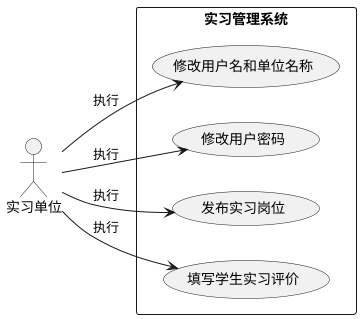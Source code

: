 @startuml
left to right direction
skinparam packageStyle rectangle
actor 实习单位

rectangle 实习管理系统 {
  usecase "修改用户名和单位名称" as UC1
  usecase "修改用户密码" as UC2
  usecase "发布实习岗位" as UC3
  usecase "填写学生实习评价" as UC4
}

实习单位 --> UC1 : 执行
实习单位 --> UC2 : 执行
实习单位 --> UC3 : 执行
实习单位 --> UC4 : 执行

@enduml
